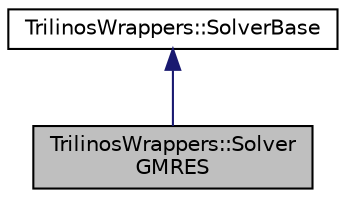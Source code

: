 digraph "TrilinosWrappers::SolverGMRES"
{
 // LATEX_PDF_SIZE
  edge [fontname="Helvetica",fontsize="10",labelfontname="Helvetica",labelfontsize="10"];
  node [fontname="Helvetica",fontsize="10",shape=record];
  Node1 [label="TrilinosWrappers::Solver\lGMRES",height=0.2,width=0.4,color="black", fillcolor="grey75", style="filled", fontcolor="black",tooltip=" "];
  Node2 -> Node1 [dir="back",color="midnightblue",fontsize="10",style="solid",fontname="Helvetica"];
  Node2 [label="TrilinosWrappers::SolverBase",height=0.2,width=0.4,color="black", fillcolor="white", style="filled",URL="$classTrilinosWrappers_1_1SolverBase.html",tooltip=" "];
}
